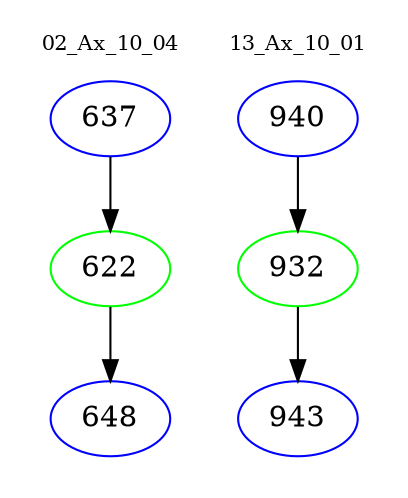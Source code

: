 digraph{
subgraph cluster_0 {
color = white
label = "02_Ax_10_04";
fontsize=10;
T0_637 [label="637", color="blue"]
T0_637 -> T0_622 [color="black"]
T0_622 [label="622", color="green"]
T0_622 -> T0_648 [color="black"]
T0_648 [label="648", color="blue"]
}
subgraph cluster_1 {
color = white
label = "13_Ax_10_01";
fontsize=10;
T1_940 [label="940", color="blue"]
T1_940 -> T1_932 [color="black"]
T1_932 [label="932", color="green"]
T1_932 -> T1_943 [color="black"]
T1_943 [label="943", color="blue"]
}
}

